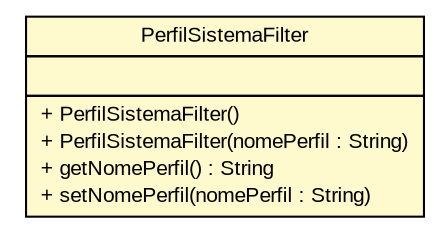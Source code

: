 #!/usr/local/bin/dot
#
# Class diagram 
# Generated by UMLGraph version R5_6 (http://www.umlgraph.org/)
#

digraph G {
	edge [fontname="arial",fontsize=10,labelfontname="arial",labelfontsize=10];
	node [fontname="arial",fontsize=10,shape=plaintext];
	nodesep=0.25;
	ranksep=0.5;
	// br.gov.to.sefaz.seg.business.gestao.service.filter.PerfilSistemaFilter
	c830512 [label=<<table title="br.gov.to.sefaz.seg.business.gestao.service.filter.PerfilSistemaFilter" border="0" cellborder="1" cellspacing="0" cellpadding="2" port="p" bgcolor="lemonChiffon" href="./PerfilSistemaFilter.html">
		<tr><td><table border="0" cellspacing="0" cellpadding="1">
<tr><td align="center" balign="center"> PerfilSistemaFilter </td></tr>
		</table></td></tr>
		<tr><td><table border="0" cellspacing="0" cellpadding="1">
<tr><td align="left" balign="left">  </td></tr>
		</table></td></tr>
		<tr><td><table border="0" cellspacing="0" cellpadding="1">
<tr><td align="left" balign="left"> + PerfilSistemaFilter() </td></tr>
<tr><td align="left" balign="left"> + PerfilSistemaFilter(nomePerfil : String) </td></tr>
<tr><td align="left" balign="left"> + getNomePerfil() : String </td></tr>
<tr><td align="left" balign="left"> + setNomePerfil(nomePerfil : String) </td></tr>
		</table></td></tr>
		</table>>, URL="./PerfilSistemaFilter.html", fontname="arial", fontcolor="black", fontsize=10.0];
}

